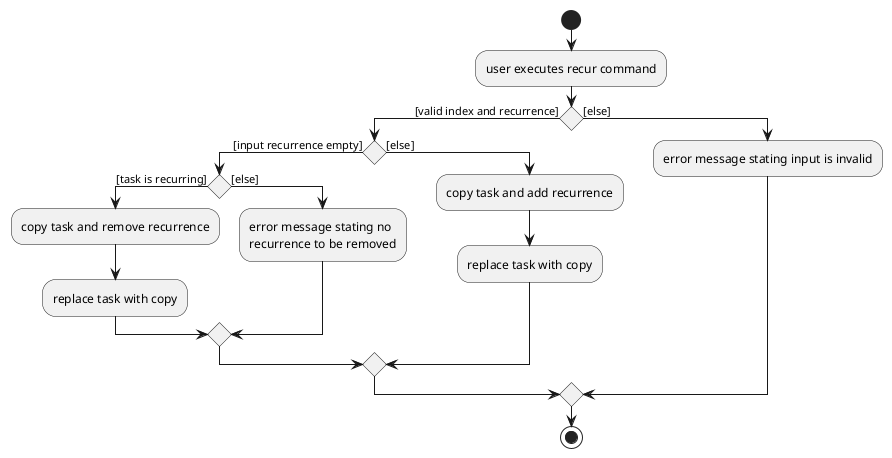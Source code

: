 @startuml
start
:user executes recur command;
if() then ([valid index and recurrence])
    if() then ([input recurrence empty])
        if() then ([task is recurring])
            :copy task and remove recurrence;
            :replace task with copy;
        else ([else])
            :error message stating no\nrecurrence to be removed;
        endif
    else ([else])
        :copy task and add recurrence;
        :replace task with copy;
    endif
else ([else])
    :error message stating input is invalid;
endif

stop
@enduml
